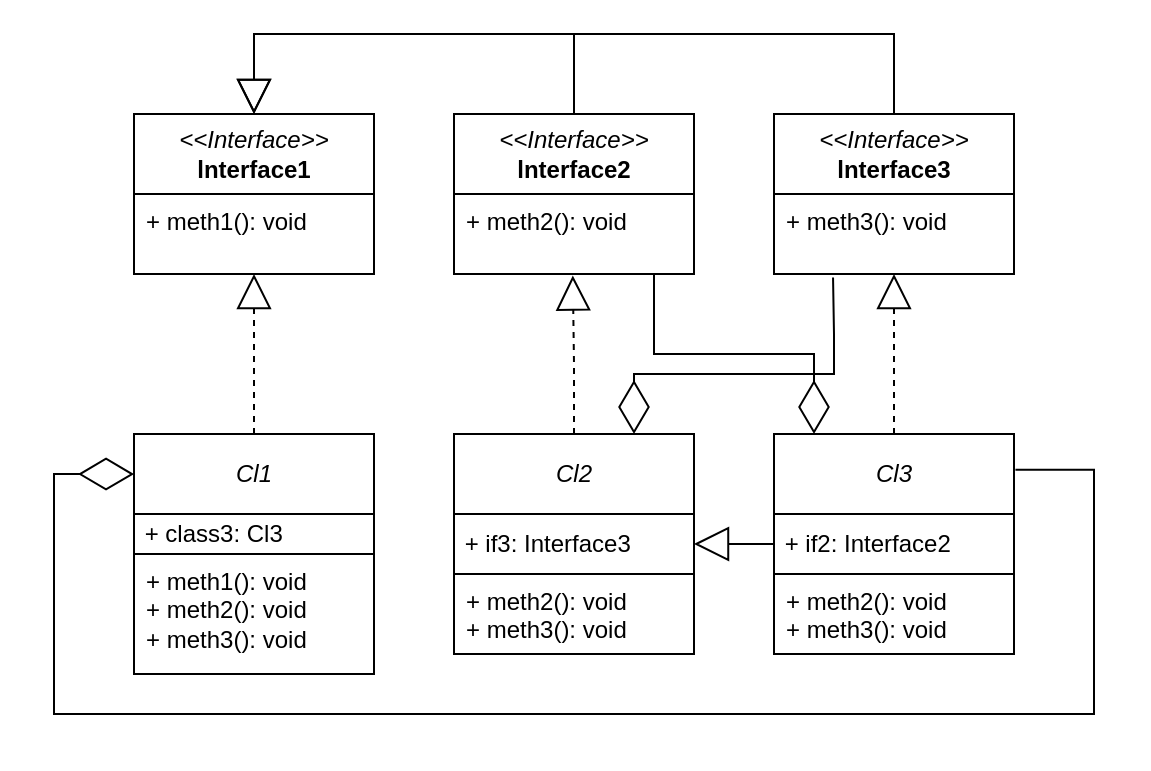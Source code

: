<mxfile version="26.0.16">
  <diagram id="C5RBs43oDa-KdzZeNtuy" name="Page-1">
    <mxGraphModel dx="724" dy="384" grid="1" gridSize="10" guides="1" tooltips="1" connect="1" arrows="1" fold="1" page="1" pageScale="1" pageWidth="827" pageHeight="1169" math="0" shadow="0" adaptiveColors="auto">
      <root>
        <mxCell id="WIyWlLk6GJQsqaUBKTNV-0" />
        <mxCell id="WIyWlLk6GJQsqaUBKTNV-1" parent="WIyWlLk6GJQsqaUBKTNV-0" />
        <mxCell id="TxRLFPIkm1Ts9g1rxJMj-13" value="&lt;i&gt;&amp;lt;&amp;lt;Interface&amp;gt;&amp;gt;&lt;/i&gt;&lt;br&gt;&lt;b&gt;lnterface1&lt;/b&gt;" style="swimlane;fontStyle=0;childLayout=stackLayout;horizontal=1;startSize=40;fillColor=none;horizontalStack=0;resizeParent=1;resizeParentMax=0;resizeLast=0;collapsible=1;marginBottom=0;whiteSpace=wrap;html=1;" vertex="1" parent="WIyWlLk6GJQsqaUBKTNV-1">
          <mxGeometry x="80" y="160" width="120" height="80" as="geometry" />
        </mxCell>
        <mxCell id="TxRLFPIkm1Ts9g1rxJMj-14" value="+ meth1(): void" style="text;strokeColor=none;fillColor=none;align=left;verticalAlign=top;spacingLeft=4;spacingRight=4;overflow=hidden;rotatable=0;points=[[0,0.5],[1,0.5]];portConstraint=eastwest;whiteSpace=wrap;html=1;" vertex="1" parent="TxRLFPIkm1Ts9g1rxJMj-13">
          <mxGeometry y="40" width="120" height="40" as="geometry" />
        </mxCell>
        <mxCell id="TxRLFPIkm1Ts9g1rxJMj-18" value="&lt;i&gt;&amp;lt;&amp;lt;Interface&amp;gt;&amp;gt;&lt;/i&gt;&lt;br&gt;&lt;b&gt;lnterface2&lt;/b&gt;" style="swimlane;fontStyle=0;childLayout=stackLayout;horizontal=1;startSize=40;fillColor=none;horizontalStack=0;resizeParent=1;resizeParentMax=0;resizeLast=0;collapsible=1;marginBottom=0;whiteSpace=wrap;html=1;" vertex="1" parent="WIyWlLk6GJQsqaUBKTNV-1">
          <mxGeometry x="240" y="160" width="120" height="80" as="geometry" />
        </mxCell>
        <mxCell id="TxRLFPIkm1Ts9g1rxJMj-19" value="+ meth2(): void" style="text;strokeColor=none;fillColor=none;align=left;verticalAlign=top;spacingLeft=4;spacingRight=4;overflow=hidden;rotatable=0;points=[[0,0.5],[1,0.5]];portConstraint=eastwest;whiteSpace=wrap;html=1;" vertex="1" parent="TxRLFPIkm1Ts9g1rxJMj-18">
          <mxGeometry y="40" width="120" height="40" as="geometry" />
        </mxCell>
        <mxCell id="TxRLFPIkm1Ts9g1rxJMj-20" value="&lt;i&gt;&amp;lt;&amp;lt;Interface&amp;gt;&amp;gt;&lt;/i&gt;&lt;br&gt;&lt;b&gt;lnterface3&lt;/b&gt;" style="swimlane;fontStyle=0;childLayout=stackLayout;horizontal=1;startSize=40;fillColor=none;horizontalStack=0;resizeParent=1;resizeParentMax=0;resizeLast=0;collapsible=1;marginBottom=0;whiteSpace=wrap;html=1;" vertex="1" parent="WIyWlLk6GJQsqaUBKTNV-1">
          <mxGeometry x="400" y="160" width="120" height="80" as="geometry" />
        </mxCell>
        <mxCell id="TxRLFPIkm1Ts9g1rxJMj-21" value="+ meth3(): void" style="text;strokeColor=none;fillColor=none;align=left;verticalAlign=top;spacingLeft=4;spacingRight=4;overflow=hidden;rotatable=0;points=[[0,0.5],[1,0.5]];portConstraint=eastwest;whiteSpace=wrap;html=1;" vertex="1" parent="TxRLFPIkm1Ts9g1rxJMj-20">
          <mxGeometry y="40" width="120" height="40" as="geometry" />
        </mxCell>
        <mxCell id="TxRLFPIkm1Ts9g1rxJMj-26" style="edgeStyle=orthogonalEdgeStyle;rounded=0;orthogonalLoop=1;jettySize=auto;html=1;entryX=0.5;entryY=0;entryDx=0;entryDy=0;endArrow=block;endFill=0;endSize=15;exitX=0.5;exitY=0;exitDx=0;exitDy=0;" edge="1" parent="WIyWlLk6GJQsqaUBKTNV-1" source="TxRLFPIkm1Ts9g1rxJMj-18">
          <mxGeometry relative="1" as="geometry">
            <mxPoint x="140" y="160" as="targetPoint" />
            <Array as="points">
              <mxPoint x="300" y="120" />
              <mxPoint x="140" y="120" />
            </Array>
          </mxGeometry>
        </mxCell>
        <mxCell id="TxRLFPIkm1Ts9g1rxJMj-27" style="edgeStyle=orthogonalEdgeStyle;rounded=0;orthogonalLoop=1;jettySize=auto;html=1;entryX=0.5;entryY=0;entryDx=0;entryDy=0;endSize=15;endArrow=block;endFill=0;exitX=0.5;exitY=0;exitDx=0;exitDy=0;" edge="1" parent="WIyWlLk6GJQsqaUBKTNV-1" source="TxRLFPIkm1Ts9g1rxJMj-20">
          <mxGeometry relative="1" as="geometry">
            <mxPoint x="140" y="160" as="targetPoint" />
            <Array as="points">
              <mxPoint x="460" y="120" />
              <mxPoint x="140" y="120" />
            </Array>
          </mxGeometry>
        </mxCell>
        <mxCell id="TxRLFPIkm1Ts9g1rxJMj-40" style="edgeStyle=orthogonalEdgeStyle;rounded=0;orthogonalLoop=1;jettySize=auto;html=1;entryX=0.5;entryY=1;entryDx=0;entryDy=0;dashed=1;endArrow=block;endFill=0;endSize=15;" edge="1" parent="WIyWlLk6GJQsqaUBKTNV-1" source="TxRLFPIkm1Ts9g1rxJMj-28" target="TxRLFPIkm1Ts9g1rxJMj-13">
          <mxGeometry relative="1" as="geometry" />
        </mxCell>
        <mxCell id="TxRLFPIkm1Ts9g1rxJMj-28" value="&lt;i&gt;Cl1&lt;/i&gt;" style="swimlane;fontStyle=0;childLayout=stackLayout;horizontal=1;startSize=40;fillColor=none;horizontalStack=0;resizeParent=1;resizeParentMax=0;resizeLast=0;collapsible=1;marginBottom=0;whiteSpace=wrap;html=1;" vertex="1" parent="WIyWlLk6GJQsqaUBKTNV-1">
          <mxGeometry x="80" y="320" width="120" height="120" as="geometry" />
        </mxCell>
        <mxCell id="TxRLFPIkm1Ts9g1rxJMj-49" value="&amp;nbsp;+ class3: Cl3&amp;nbsp;" style="html=1;whiteSpace=wrap;align=left;" vertex="1" parent="TxRLFPIkm1Ts9g1rxJMj-28">
          <mxGeometry y="40" width="120" height="20" as="geometry" />
        </mxCell>
        <mxCell id="TxRLFPIkm1Ts9g1rxJMj-29" value="+ meth1(): void&lt;div&gt;+ meth2(): void&lt;br&gt;+ meth3(): void&lt;/div&gt;" style="text;strokeColor=none;fillColor=none;align=left;verticalAlign=top;spacingLeft=4;spacingRight=4;overflow=hidden;rotatable=0;points=[[0,0.5],[1,0.5]];portConstraint=eastwest;whiteSpace=wrap;html=1;" vertex="1" parent="TxRLFPIkm1Ts9g1rxJMj-28">
          <mxGeometry y="60" width="120" height="60" as="geometry" />
        </mxCell>
        <mxCell id="TxRLFPIkm1Ts9g1rxJMj-30" value="&lt;i&gt;Cl2&lt;/i&gt;" style="swimlane;fontStyle=0;childLayout=stackLayout;horizontal=1;startSize=40;fillColor=none;horizontalStack=0;resizeParent=1;resizeParentMax=0;resizeLast=0;collapsible=1;marginBottom=0;whiteSpace=wrap;html=1;" vertex="1" parent="WIyWlLk6GJQsqaUBKTNV-1">
          <mxGeometry x="240" y="320" width="120" height="110" as="geometry" />
        </mxCell>
        <mxCell id="TxRLFPIkm1Ts9g1rxJMj-45" value="&amp;nbsp;+ if3: Interface3&amp;nbsp;" style="html=1;whiteSpace=wrap;align=left;" vertex="1" parent="TxRLFPIkm1Ts9g1rxJMj-30">
          <mxGeometry y="40" width="120" height="30" as="geometry" />
        </mxCell>
        <mxCell id="TxRLFPIkm1Ts9g1rxJMj-31" value="+ meth2(): void&lt;div&gt;+ meth3(): void&lt;/div&gt;" style="text;strokeColor=none;fillColor=none;align=left;verticalAlign=top;spacingLeft=4;spacingRight=4;overflow=hidden;rotatable=0;points=[[0,0.5],[1,0.5]];portConstraint=eastwest;whiteSpace=wrap;html=1;" vertex="1" parent="TxRLFPIkm1Ts9g1rxJMj-30">
          <mxGeometry y="70" width="120" height="40" as="geometry" />
        </mxCell>
        <mxCell id="TxRLFPIkm1Ts9g1rxJMj-34" style="edgeStyle=orthogonalEdgeStyle;rounded=0;orthogonalLoop=1;jettySize=auto;html=1;entryX=1;entryY=0.5;entryDx=0;entryDy=0;endArrow=block;endFill=0;endSize=15;" edge="1" parent="WIyWlLk6GJQsqaUBKTNV-1" source="TxRLFPIkm1Ts9g1rxJMj-32" target="TxRLFPIkm1Ts9g1rxJMj-30">
          <mxGeometry relative="1" as="geometry" />
        </mxCell>
        <mxCell id="TxRLFPIkm1Ts9g1rxJMj-39" style="edgeStyle=orthogonalEdgeStyle;rounded=0;orthogonalLoop=1;jettySize=auto;html=1;entryX=0.5;entryY=1;entryDx=0;entryDy=0;dashed=1;endArrow=block;endFill=0;endSize=15;" edge="1" parent="WIyWlLk6GJQsqaUBKTNV-1" source="TxRLFPIkm1Ts9g1rxJMj-32" target="TxRLFPIkm1Ts9g1rxJMj-20">
          <mxGeometry relative="1" as="geometry" />
        </mxCell>
        <mxCell id="TxRLFPIkm1Ts9g1rxJMj-32" value="&lt;i&gt;Cl3&lt;/i&gt;" style="swimlane;fontStyle=0;childLayout=stackLayout;horizontal=1;startSize=40;fillColor=none;horizontalStack=0;resizeParent=1;resizeParentMax=0;resizeLast=0;collapsible=1;marginBottom=0;whiteSpace=wrap;html=1;" vertex="1" parent="WIyWlLk6GJQsqaUBKTNV-1">
          <mxGeometry x="400" y="320" width="120" height="110" as="geometry" />
        </mxCell>
        <mxCell id="TxRLFPIkm1Ts9g1rxJMj-46" value="&amp;nbsp;+ if2: Interface2&amp;nbsp;" style="html=1;whiteSpace=wrap;align=left;" vertex="1" parent="TxRLFPIkm1Ts9g1rxJMj-32">
          <mxGeometry y="40" width="120" height="30" as="geometry" />
        </mxCell>
        <mxCell id="TxRLFPIkm1Ts9g1rxJMj-33" value="&lt;div&gt;+ meth2(): void&lt;/div&gt;+ meth3(): void" style="text;strokeColor=none;fillColor=none;align=left;verticalAlign=top;spacingLeft=4;spacingRight=4;overflow=hidden;rotatable=0;points=[[0,0.5],[1,0.5]];portConstraint=eastwest;whiteSpace=wrap;html=1;" vertex="1" parent="TxRLFPIkm1Ts9g1rxJMj-32">
          <mxGeometry y="70" width="120" height="40" as="geometry" />
        </mxCell>
        <mxCell id="TxRLFPIkm1Ts9g1rxJMj-38" style="edgeStyle=orthogonalEdgeStyle;rounded=0;orthogonalLoop=1;jettySize=auto;html=1;entryX=0.495;entryY=1.019;entryDx=0;entryDy=0;entryPerimeter=0;dashed=1;endArrow=block;endFill=0;endSize=15;" edge="1" parent="WIyWlLk6GJQsqaUBKTNV-1" source="TxRLFPIkm1Ts9g1rxJMj-30" target="TxRLFPIkm1Ts9g1rxJMj-19">
          <mxGeometry relative="1" as="geometry" />
        </mxCell>
        <mxCell id="TxRLFPIkm1Ts9g1rxJMj-43" value="" style="endArrow=diamondThin;endFill=0;endSize=24;html=1;rounded=0;entryX=0.246;entryY=1.044;entryDx=0;entryDy=0;entryPerimeter=0;" edge="1" parent="WIyWlLk6GJQsqaUBKTNV-1">
          <mxGeometry width="160" relative="1" as="geometry">
            <mxPoint x="340" y="240" as="sourcePoint" />
            <mxPoint x="420" y="320" as="targetPoint" />
            <Array as="points">
              <mxPoint x="340" y="268" />
              <mxPoint x="340" y="280" />
              <mxPoint x="420" y="280" />
              <mxPoint x="420" y="320" />
            </Array>
          </mxGeometry>
        </mxCell>
        <mxCell id="TxRLFPIkm1Ts9g1rxJMj-48" style="edgeStyle=orthogonalEdgeStyle;rounded=0;orthogonalLoop=1;jettySize=auto;html=1;endArrow=diamondThin;endFill=0;endSize=25;exitX=1.006;exitY=0.163;exitDx=0;exitDy=0;exitPerimeter=0;entryX=0;entryY=0.167;entryDx=0;entryDy=0;entryPerimeter=0;" edge="1" parent="WIyWlLk6GJQsqaUBKTNV-1" source="TxRLFPIkm1Ts9g1rxJMj-32" target="TxRLFPIkm1Ts9g1rxJMj-28">
          <mxGeometry relative="1" as="geometry">
            <Array as="points">
              <mxPoint x="560" y="338" />
              <mxPoint x="560" y="460" />
              <mxPoint x="40" y="460" />
              <mxPoint x="40" y="340" />
            </Array>
          </mxGeometry>
        </mxCell>
        <mxCell id="TxRLFPIkm1Ts9g1rxJMj-42" value="" style="endArrow=diamondThin;endFill=0;endSize=24;html=1;rounded=0;exitX=0.246;exitY=1.044;exitDx=0;exitDy=0;entryX=0.75;entryY=0;entryDx=0;entryDy=0;exitPerimeter=0;" edge="1" parent="WIyWlLk6GJQsqaUBKTNV-1" source="TxRLFPIkm1Ts9g1rxJMj-21" target="TxRLFPIkm1Ts9g1rxJMj-30">
          <mxGeometry width="160" relative="1" as="geometry">
            <mxPoint x="430" y="250" as="sourcePoint" />
            <mxPoint x="360" y="320" as="targetPoint" />
            <Array as="points">
              <mxPoint x="430" y="270" />
              <mxPoint x="430" y="290" />
              <mxPoint x="360" y="290" />
              <mxPoint x="330" y="290" />
            </Array>
          </mxGeometry>
        </mxCell>
      </root>
    </mxGraphModel>
  </diagram>
</mxfile>
